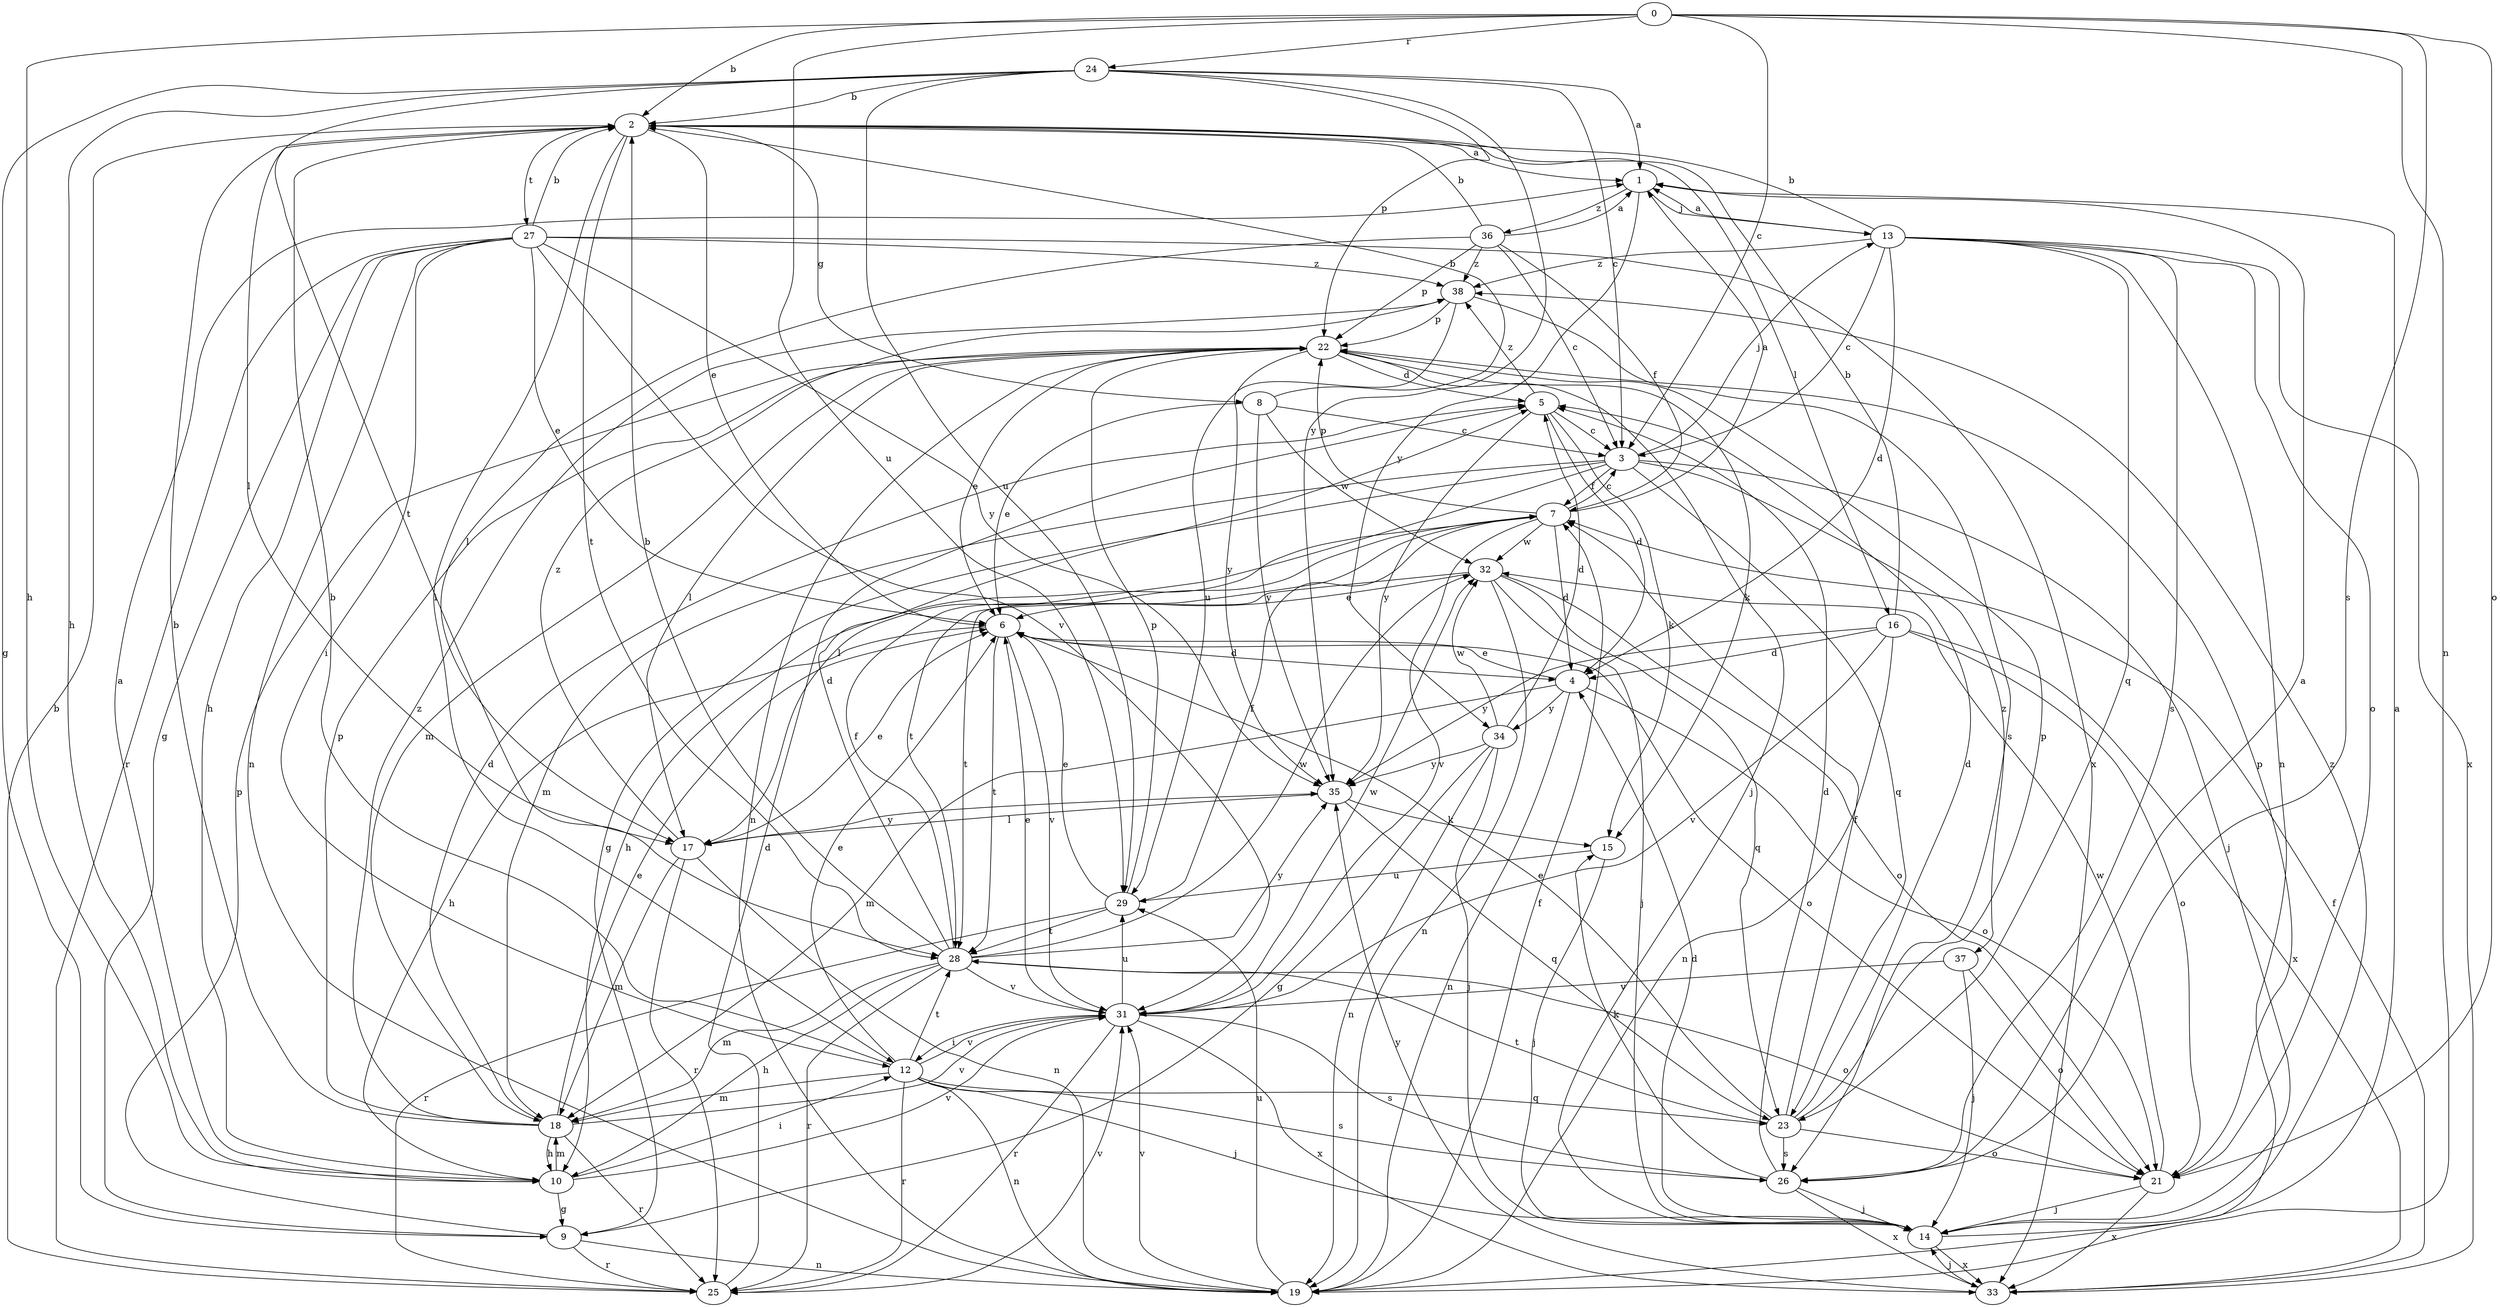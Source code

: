 strict digraph  {
0;
1;
2;
3;
4;
5;
6;
7;
8;
9;
10;
12;
13;
14;
15;
16;
17;
18;
19;
21;
22;
23;
24;
25;
26;
27;
28;
29;
31;
32;
33;
34;
35;
36;
37;
38;
0 -> 2  [label=b];
0 -> 3  [label=c];
0 -> 10  [label=h];
0 -> 19  [label=n];
0 -> 21  [label=o];
0 -> 24  [label=r];
0 -> 26  [label=s];
0 -> 29  [label=u];
1 -> 13  [label=j];
1 -> 34  [label=y];
1 -> 36  [label=z];
2 -> 1  [label=a];
2 -> 6  [label=e];
2 -> 8  [label=g];
2 -> 12  [label=i];
2 -> 16  [label=l];
2 -> 17  [label=l];
2 -> 27  [label=t];
2 -> 28  [label=t];
3 -> 7  [label=f];
3 -> 9  [label=g];
3 -> 13  [label=j];
3 -> 14  [label=j];
3 -> 17  [label=l];
3 -> 18  [label=m];
3 -> 23  [label=q];
3 -> 37  [label=z];
4 -> 6  [label=e];
4 -> 18  [label=m];
4 -> 19  [label=n];
4 -> 21  [label=o];
4 -> 34  [label=y];
5 -> 3  [label=c];
5 -> 4  [label=d];
5 -> 15  [label=k];
5 -> 35  [label=y];
5 -> 38  [label=z];
6 -> 4  [label=d];
6 -> 10  [label=h];
6 -> 21  [label=o];
6 -> 28  [label=t];
6 -> 31  [label=v];
7 -> 1  [label=a];
7 -> 3  [label=c];
7 -> 4  [label=d];
7 -> 10  [label=h];
7 -> 22  [label=p];
7 -> 28  [label=t];
7 -> 31  [label=v];
7 -> 32  [label=w];
8 -> 2  [label=b];
8 -> 3  [label=c];
8 -> 6  [label=e];
8 -> 32  [label=w];
8 -> 35  [label=y];
9 -> 19  [label=n];
9 -> 22  [label=p];
9 -> 25  [label=r];
10 -> 1  [label=a];
10 -> 9  [label=g];
10 -> 12  [label=i];
10 -> 18  [label=m];
10 -> 31  [label=v];
12 -> 2  [label=b];
12 -> 6  [label=e];
12 -> 14  [label=j];
12 -> 18  [label=m];
12 -> 19  [label=n];
12 -> 23  [label=q];
12 -> 25  [label=r];
12 -> 26  [label=s];
12 -> 28  [label=t];
12 -> 31  [label=v];
13 -> 1  [label=a];
13 -> 2  [label=b];
13 -> 3  [label=c];
13 -> 4  [label=d];
13 -> 19  [label=n];
13 -> 21  [label=o];
13 -> 23  [label=q];
13 -> 26  [label=s];
13 -> 33  [label=x];
13 -> 38  [label=z];
14 -> 1  [label=a];
14 -> 4  [label=d];
14 -> 33  [label=x];
14 -> 38  [label=z];
15 -> 14  [label=j];
15 -> 29  [label=u];
16 -> 2  [label=b];
16 -> 4  [label=d];
16 -> 19  [label=n];
16 -> 21  [label=o];
16 -> 31  [label=v];
16 -> 33  [label=x];
16 -> 35  [label=y];
17 -> 6  [label=e];
17 -> 18  [label=m];
17 -> 19  [label=n];
17 -> 25  [label=r];
17 -> 35  [label=y];
17 -> 38  [label=z];
18 -> 2  [label=b];
18 -> 5  [label=d];
18 -> 6  [label=e];
18 -> 10  [label=h];
18 -> 22  [label=p];
18 -> 25  [label=r];
18 -> 31  [label=v];
18 -> 38  [label=z];
19 -> 7  [label=f];
19 -> 29  [label=u];
19 -> 31  [label=v];
21 -> 14  [label=j];
21 -> 22  [label=p];
21 -> 32  [label=w];
21 -> 33  [label=x];
22 -> 5  [label=d];
22 -> 6  [label=e];
22 -> 14  [label=j];
22 -> 15  [label=k];
22 -> 17  [label=l];
22 -> 18  [label=m];
22 -> 19  [label=n];
22 -> 35  [label=y];
23 -> 5  [label=d];
23 -> 6  [label=e];
23 -> 7  [label=f];
23 -> 21  [label=o];
23 -> 22  [label=p];
23 -> 26  [label=s];
23 -> 28  [label=t];
24 -> 1  [label=a];
24 -> 2  [label=b];
24 -> 3  [label=c];
24 -> 9  [label=g];
24 -> 10  [label=h];
24 -> 22  [label=p];
24 -> 28  [label=t];
24 -> 29  [label=u];
24 -> 35  [label=y];
25 -> 2  [label=b];
25 -> 5  [label=d];
25 -> 31  [label=v];
26 -> 1  [label=a];
26 -> 5  [label=d];
26 -> 14  [label=j];
26 -> 15  [label=k];
26 -> 33  [label=x];
27 -> 2  [label=b];
27 -> 6  [label=e];
27 -> 9  [label=g];
27 -> 10  [label=h];
27 -> 12  [label=i];
27 -> 19  [label=n];
27 -> 25  [label=r];
27 -> 31  [label=v];
27 -> 33  [label=x];
27 -> 35  [label=y];
27 -> 38  [label=z];
28 -> 2  [label=b];
28 -> 5  [label=d];
28 -> 7  [label=f];
28 -> 10  [label=h];
28 -> 18  [label=m];
28 -> 21  [label=o];
28 -> 25  [label=r];
28 -> 31  [label=v];
28 -> 32  [label=w];
28 -> 35  [label=y];
29 -> 6  [label=e];
29 -> 7  [label=f];
29 -> 22  [label=p];
29 -> 25  [label=r];
29 -> 28  [label=t];
31 -> 6  [label=e];
31 -> 12  [label=i];
31 -> 25  [label=r];
31 -> 26  [label=s];
31 -> 29  [label=u];
31 -> 32  [label=w];
31 -> 33  [label=x];
32 -> 6  [label=e];
32 -> 14  [label=j];
32 -> 19  [label=n];
32 -> 21  [label=o];
32 -> 23  [label=q];
32 -> 28  [label=t];
33 -> 7  [label=f];
33 -> 14  [label=j];
33 -> 35  [label=y];
34 -> 5  [label=d];
34 -> 9  [label=g];
34 -> 14  [label=j];
34 -> 19  [label=n];
34 -> 32  [label=w];
34 -> 35  [label=y];
35 -> 15  [label=k];
35 -> 17  [label=l];
35 -> 23  [label=q];
36 -> 1  [label=a];
36 -> 2  [label=b];
36 -> 3  [label=c];
36 -> 7  [label=f];
36 -> 17  [label=l];
36 -> 22  [label=p];
36 -> 38  [label=z];
37 -> 14  [label=j];
37 -> 21  [label=o];
37 -> 31  [label=v];
38 -> 22  [label=p];
38 -> 26  [label=s];
38 -> 29  [label=u];
}
